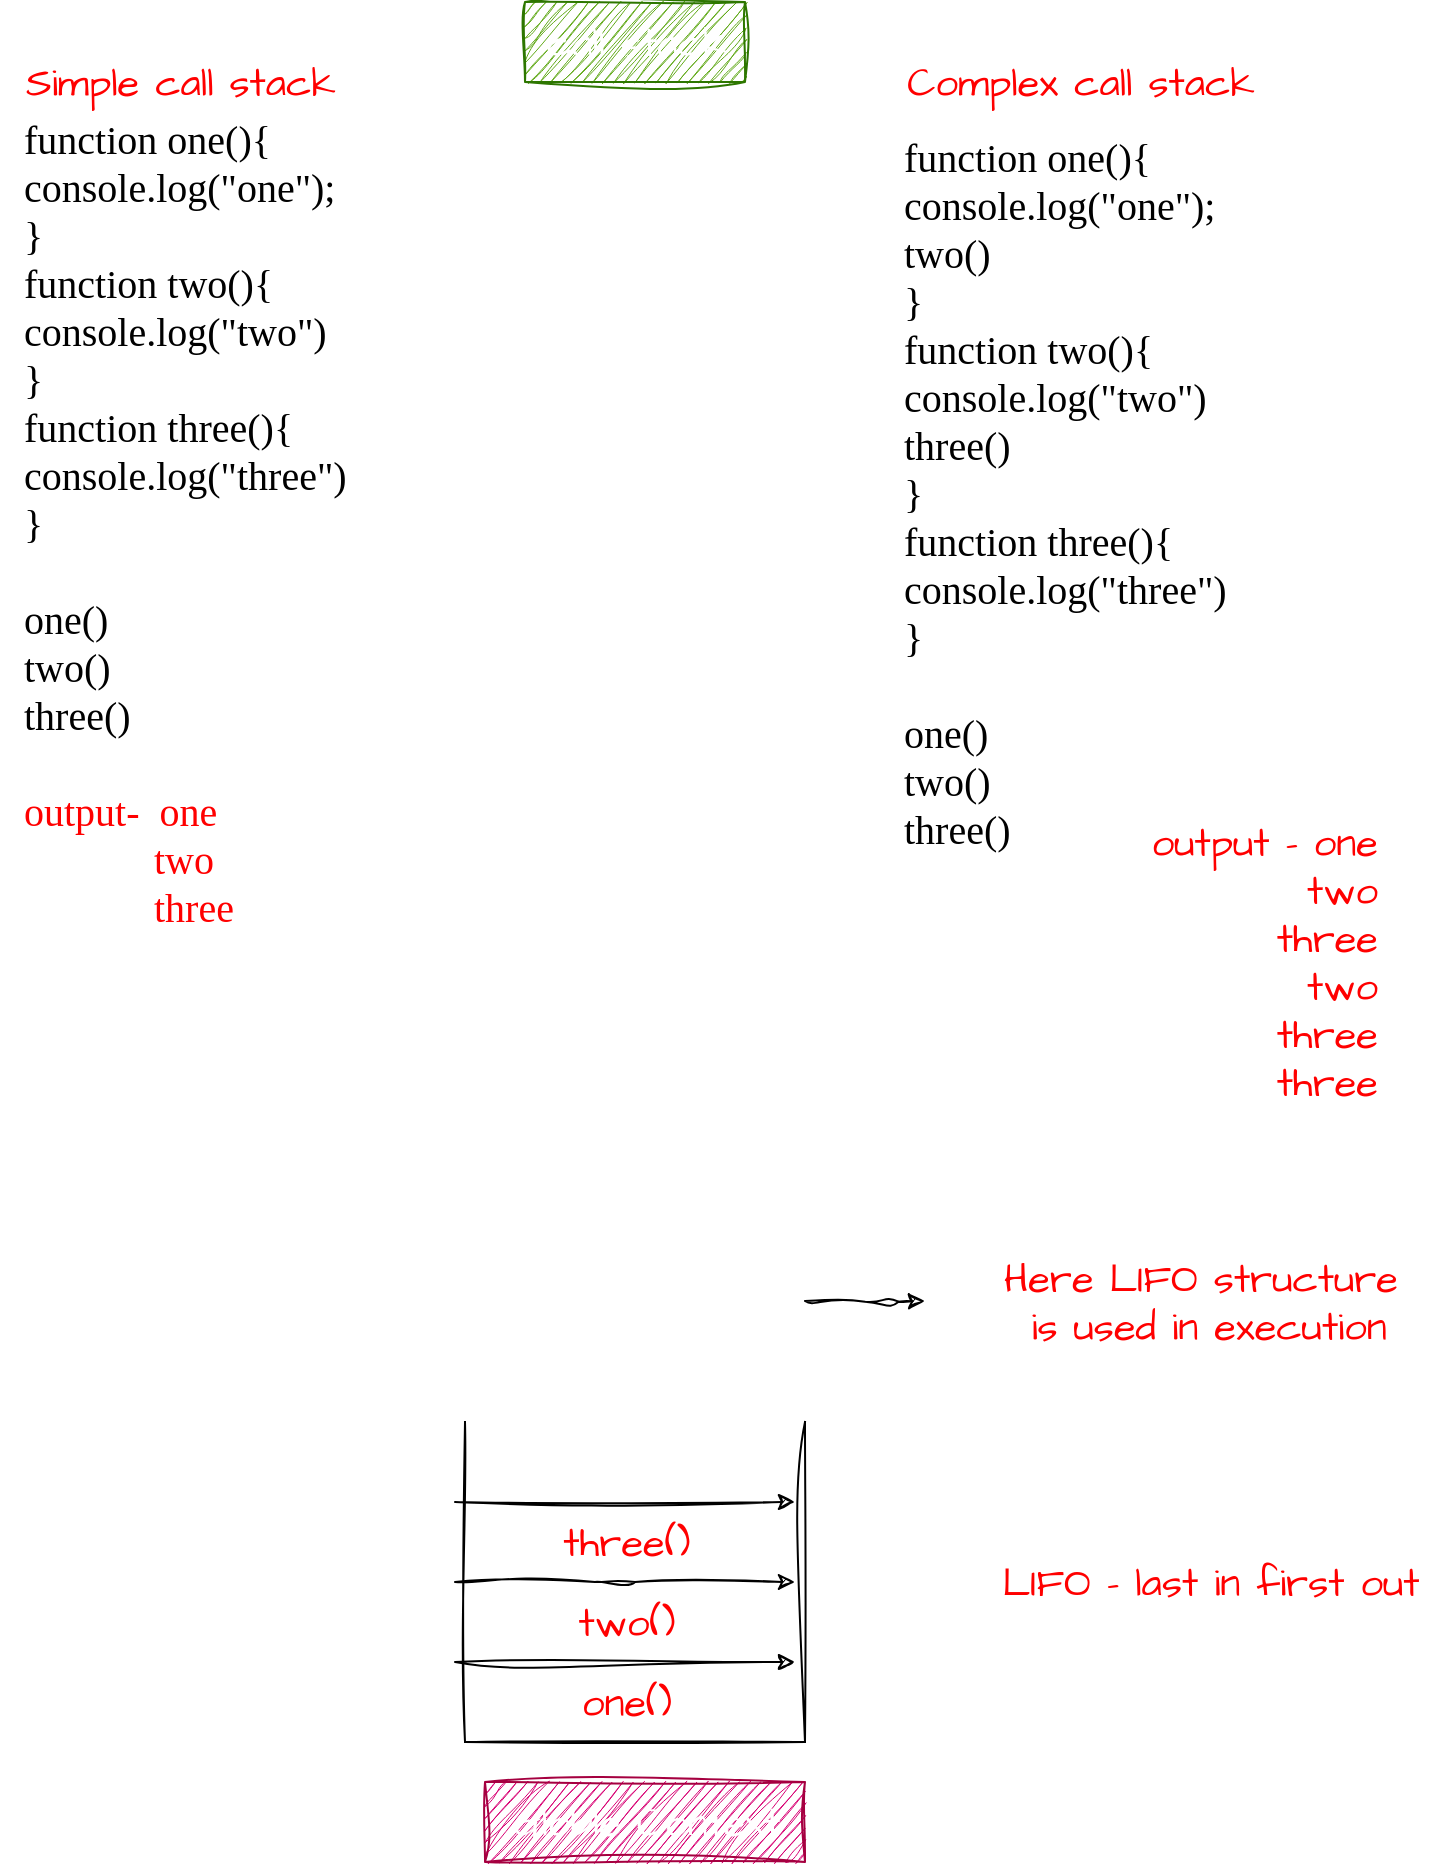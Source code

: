 <mxfile>
    <diagram id="vE92JMDl0KbLulnb4kxX" name="Page-1">
        <mxGraphModel dx="832" dy="1575" grid="1" gridSize="10" guides="1" tooltips="1" connect="1" arrows="1" fold="1" page="1" pageScale="1" pageWidth="850" pageHeight="1100" math="0" shadow="0">
            <root>
                <mxCell id="0"/>
                <mxCell id="1" parent="0"/>
                <mxCell id="2" value="function one(){&lt;br&gt;console.log(&quot;one&quot;);&lt;br&gt;}&lt;br&gt;function two(){&lt;br&gt;console.log(&quot;two&quot;)&lt;br&gt;}&lt;br&gt;function three(){&lt;br&gt;console.log(&quot;three&quot;)&lt;br&gt;}&lt;br&gt;&lt;br&gt;one()&lt;br&gt;two()&lt;br&gt;three()&lt;br&gt;&lt;br&gt;&lt;font color=&quot;#ff0000&quot;&gt;output-&amp;nbsp; one&lt;br&gt;&lt;span style=&quot;white-space: pre;&quot;&gt;&#9;&lt;/span&gt;&amp;nbsp; &amp;nbsp; &amp;nbsp;two&lt;br&gt;&lt;span style=&quot;white-space: pre;&quot;&gt;&#9;&lt;/span&gt;&amp;nbsp; &amp;nbsp; &amp;nbsp;three&lt;/font&gt;" style="text;html=1;align=left;verticalAlign=middle;resizable=0;points=[];autosize=1;strokeColor=none;fillColor=none;fontSize=20;fontFamily=Garamond;sketch=1;hachureGap=4;jiggle=2;curveFitting=1;" vertex="1" parent="1">
                    <mxGeometry x="70" y="-1050" width="180" height="420" as="geometry"/>
                </mxCell>
                <mxCell id="5" value="" style="shape=partialRectangle;whiteSpace=wrap;html=1;bottom=1;right=1;left=1;top=0;fillColor=none;routingCenterX=-0.5;sketch=1;hachureGap=4;jiggle=2;curveFitting=1;fontFamily=Garamond;fontSize=20;fontColor=#FF0000;" vertex="1" parent="1">
                    <mxGeometry x="292.5" y="-390" width="170" height="160" as="geometry"/>
                </mxCell>
                <mxCell id="6" style="edgeStyle=none;sketch=1;hachureGap=4;jiggle=2;curveFitting=1;html=1;exitX=0;exitY=0.75;exitDx=0;exitDy=0;entryX=1;entryY=0.75;entryDx=0;entryDy=0;fontFamily=Garamond;fontSize=16;fontColor=#FF0000;" edge="1" parent="1">
                    <mxGeometry relative="1" as="geometry">
                        <mxPoint x="287.5" y="-270" as="sourcePoint"/>
                        <mxPoint x="457.5" y="-270" as="targetPoint"/>
                    </mxGeometry>
                </mxCell>
                <mxCell id="7" style="edgeStyle=none;sketch=1;hachureGap=4;jiggle=2;curveFitting=1;html=1;exitX=0;exitY=0.5;exitDx=0;exitDy=0;entryX=1;entryY=0.5;entryDx=0;entryDy=0;fontFamily=Garamond;fontSize=16;fontColor=#FF0000;" edge="1" parent="1">
                    <mxGeometry relative="1" as="geometry">
                        <mxPoint x="287.5" y="-310" as="sourcePoint"/>
                        <mxPoint x="457.5" y="-310" as="targetPoint"/>
                        <Array as="points">
                            <mxPoint x="367.5" y="-310"/>
                        </Array>
                    </mxGeometry>
                </mxCell>
                <mxCell id="8" style="edgeStyle=none;sketch=1;hachureGap=4;jiggle=2;curveFitting=1;html=1;exitX=0;exitY=0.25;exitDx=0;exitDy=0;entryX=1;entryY=0.25;entryDx=0;entryDy=0;fontFamily=Garamond;fontSize=16;fontColor=#FF0000;" edge="1" parent="1">
                    <mxGeometry relative="1" as="geometry">
                        <mxPoint x="287.5" y="-350" as="sourcePoint"/>
                        <mxPoint x="457.5" y="-350" as="targetPoint"/>
                    </mxGeometry>
                </mxCell>
                <mxCell id="9" value="&lt;font data-font-src=&quot;https://fonts.googleapis.com/css?family=Architects+Daughter&quot; face=&quot;Architects Daughter&quot;&gt;call stack&lt;/font&gt;" style="text;html=1;align=center;verticalAlign=middle;resizable=0;points=[];autosize=1;strokeColor=#2D7600;fillColor=#60a917;fontSize=20;fontFamily=Garamond;fontColor=#ffffff;sketch=1;hachureGap=4;jiggle=2;curveFitting=1;fontSource=https%3A%2F%2Ffonts.googleapis.com%2Fcss%3Ffamily%3DArchitects%2BDaughter;" vertex="1" parent="1">
                    <mxGeometry x="322.5" y="-1100" width="110" height="40" as="geometry"/>
                </mxCell>
                <mxCell id="10" value="one()" style="text;html=1;align=center;verticalAlign=middle;resizable=0;points=[];autosize=1;strokeColor=none;fillColor=none;fontSize=20;fontFamily=Architects Daughter;fontColor=#FF0000;sketch=1;hachureGap=4;jiggle=2;curveFitting=1;fontSource=https%3A%2F%2Ffonts.googleapis.com%2Fcss%3Ffamily%3DArchitects%2BDaughter;" vertex="1" parent="1">
                    <mxGeometry x="337.5" y="-270" width="70" height="40" as="geometry"/>
                </mxCell>
                <mxCell id="11" value="two()" style="text;html=1;align=center;verticalAlign=middle;resizable=0;points=[];autosize=1;strokeColor=none;fillColor=none;fontSize=20;fontFamily=Architects Daughter;fontColor=#FF0000;sketch=1;hachureGap=4;jiggle=2;curveFitting=1;fontSource=https%3A%2F%2Ffonts.googleapis.com%2Fcss%3Ffamily%3DArchitects%2BDaughter;" vertex="1" parent="1">
                    <mxGeometry x="337.5" y="-310" width="70" height="40" as="geometry"/>
                </mxCell>
                <mxCell id="12" value="three()" style="text;html=1;align=center;verticalAlign=middle;resizable=0;points=[];autosize=1;strokeColor=none;fillColor=none;fontSize=20;fontFamily=Architects Daughter;fontColor=#FF0000;sketch=1;hachureGap=4;jiggle=2;curveFitting=1;fontSource=https%3A%2F%2Ffonts.googleapis.com%2Fcss%3Ffamily%3DArchitects%2BDaughter;" vertex="1" parent="1">
                    <mxGeometry x="327.5" y="-350" width="90" height="40" as="geometry"/>
                </mxCell>
                <mxCell id="13" value="Globle Context" style="text;html=1;align=center;verticalAlign=middle;resizable=0;points=[];autosize=1;strokeColor=#A50040;fillColor=#d80073;fontSize=20;fontFamily=Architects Daughter;fontColor=#ffffff;sketch=1;hachureGap=4;jiggle=2;curveFitting=1;fontSource=https%3A%2F%2Ffonts.googleapis.com%2Fcss%3Ffamily%3DArchitects%2BDaughter;" vertex="1" parent="1">
                    <mxGeometry x="302.5" y="-210" width="160" height="40" as="geometry"/>
                </mxCell>
                <mxCell id="14" value="Here LIFO structure&lt;br&gt;&amp;nbsp;is used in execution" style="text;html=1;align=center;verticalAlign=middle;resizable=0;points=[];autosize=1;strokeColor=none;fillColor=none;fontSize=20;fontFamily=Architects Daughter;fontColor=#FF0000;sketch=1;hachureGap=4;jiggle=2;curveFitting=1;fontSource=https%3A%2F%2Ffonts.googleapis.com%2Fcss%3Ffamily%3DArchitects%2BDaughter;" vertex="1" parent="1">
                    <mxGeometry x="550" y="-480" width="220" height="60" as="geometry"/>
                </mxCell>
                <mxCell id="15" value="" style="edgeStyle=none;orthogonalLoop=1;jettySize=auto;html=1;sketch=1;hachureGap=4;jiggle=2;curveFitting=1;fontFamily=Architects Daughter;fontSource=https%3A%2F%2Ffonts.googleapis.com%2Fcss%3Ffamily%3DArchitects%2BDaughter;fontSize=16;fontColor=#FF0000;" edge="1" parent="1">
                    <mxGeometry width="100" relative="1" as="geometry">
                        <mxPoint x="462.5" y="-450.5" as="sourcePoint"/>
                        <mxPoint x="522.5" y="-450.5" as="targetPoint"/>
                        <Array as="points">
                            <mxPoint x="502.5" y="-450"/>
                        </Array>
                    </mxGeometry>
                </mxCell>
                <mxCell id="17" value="LIFO - last in first out" style="text;html=1;align=center;verticalAlign=middle;resizable=0;points=[];autosize=1;strokeColor=none;fillColor=none;fontSize=20;fontFamily=Architects Daughter;fontColor=#FF0000;sketch=1;hachureGap=4;jiggle=2;curveFitting=1;fontSource=https%3A%2F%2Ffonts.googleapis.com%2Fcss%3Ffamily%3DArchitects%2BDaughter;" vertex="1" parent="1">
                    <mxGeometry x="550" y="-330" width="230" height="40" as="geometry"/>
                </mxCell>
                <mxCell id="18" value="Simple call stack" style="text;html=1;align=center;verticalAlign=middle;resizable=0;points=[];autosize=1;strokeColor=none;fillColor=none;fontSize=20;fontFamily=Architects Daughter;fontColor=#FF0000;sketch=1;hachureGap=4;jiggle=2;curveFitting=1;fontSource=https%3A%2F%2Ffonts.googleapis.com%2Fcss%3Ffamily%3DArchitects%2BDaughter;" vertex="1" parent="1">
                    <mxGeometry x="60" y="-1080" width="180" height="40" as="geometry"/>
                </mxCell>
                <mxCell id="19" value="Complex call stack" style="text;html=1;align=center;verticalAlign=middle;resizable=0;points=[];autosize=1;strokeColor=none;fillColor=none;fontSize=20;fontFamily=Architects Daughter;fontColor=#FF0000;sketch=1;hachureGap=4;jiggle=2;curveFitting=1;fontSource=https%3A%2F%2Ffonts.googleapis.com%2Fcss%3Ffamily%3DArchitects%2BDaughter;" vertex="1" parent="1">
                    <mxGeometry x="500" y="-1080" width="200" height="40" as="geometry"/>
                </mxCell>
                <mxCell id="20" value="function one(){&lt;br&gt;console.log(&quot;one&quot;);&lt;br&gt;two()&lt;br&gt;}&lt;br&gt;function two(){&lt;br&gt;console.log(&quot;two&quot;)&lt;br&gt;three()&lt;br&gt;}&lt;br&gt;function three(){&lt;br&gt;console.log(&quot;three&quot;)&lt;br&gt;}&lt;br&gt;&lt;br&gt;one()&lt;br&gt;two()&lt;br&gt;three()" style="text;html=1;align=left;verticalAlign=middle;resizable=0;points=[];autosize=1;strokeColor=none;fillColor=none;fontSize=20;fontFamily=Garamond;sketch=1;hachureGap=4;jiggle=2;curveFitting=1;" vertex="1" parent="1">
                    <mxGeometry x="510" y="-1040" width="180" height="370" as="geometry"/>
                </mxCell>
                <mxCell id="21" value="&lt;div style=&quot;&quot;&gt;&lt;span style=&quot;background-color: initial;&quot;&gt;output -&amp;nbsp;&lt;/span&gt;&lt;span style=&quot;background-color: initial;&quot;&gt;one&lt;/span&gt;&lt;/div&gt;&lt;div style=&quot;&quot;&gt;&amp;nbsp;two&lt;/div&gt;&lt;div style=&quot;&quot;&gt;three&lt;/div&gt;&lt;div style=&quot;&quot;&gt;&lt;span style=&quot;background-color: initial;&quot;&gt;two&lt;/span&gt;&lt;/div&gt;&lt;div style=&quot;&quot;&gt;three&lt;/div&gt;&lt;div style=&quot;&quot;&gt;three&lt;/div&gt;" style="text;html=1;align=right;verticalAlign=middle;resizable=0;points=[];autosize=1;strokeColor=none;fillColor=none;fontSize=20;fontFamily=Architects Daughter;fontColor=#FF0000;sketch=1;hachureGap=4;jiggle=2;curveFitting=1;fontSource=https%3A%2F%2Ffonts.googleapis.com%2Fcss%3Ffamily%3DArchitects%2BDaughter;" vertex="1" parent="1">
                    <mxGeometry x="610" y="-700" width="140" height="160" as="geometry"/>
                </mxCell>
            </root>
        </mxGraphModel>
    </diagram>
</mxfile>